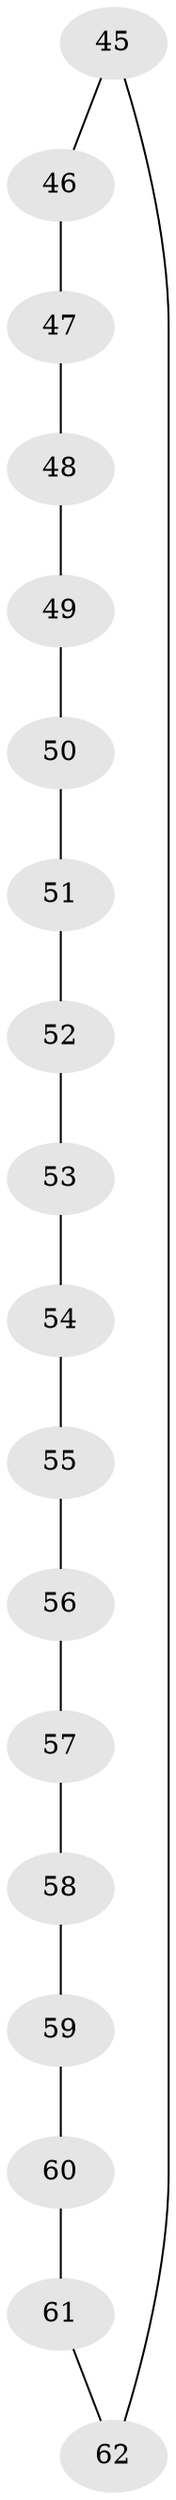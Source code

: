 // original degree distribution, {2: 1.0}
// Generated by graph-tools (version 1.1) at 2025/00/03/04/25 22:00:39]
// undirected, 18 vertices, 18 edges
graph export_dot {
graph [start="1"]
  node [color=gray90,style=filled];
  45 [super="+44"];
  46;
  47;
  48;
  49;
  50;
  51;
  52;
  53;
  54;
  55;
  56;
  57;
  58;
  59;
  60;
  61;
  62 [super="+5+6+13+14+21+22+29+30+37+38"];
  45 -- 46;
  45 -- 62;
  46 -- 47;
  47 -- 48;
  48 -- 49;
  49 -- 50;
  50 -- 51;
  51 -- 52;
  52 -- 53;
  53 -- 54;
  54 -- 55;
  55 -- 56;
  56 -- 57;
  57 -- 58;
  58 -- 59;
  59 -- 60;
  60 -- 61;
  61 -- 62;
}
